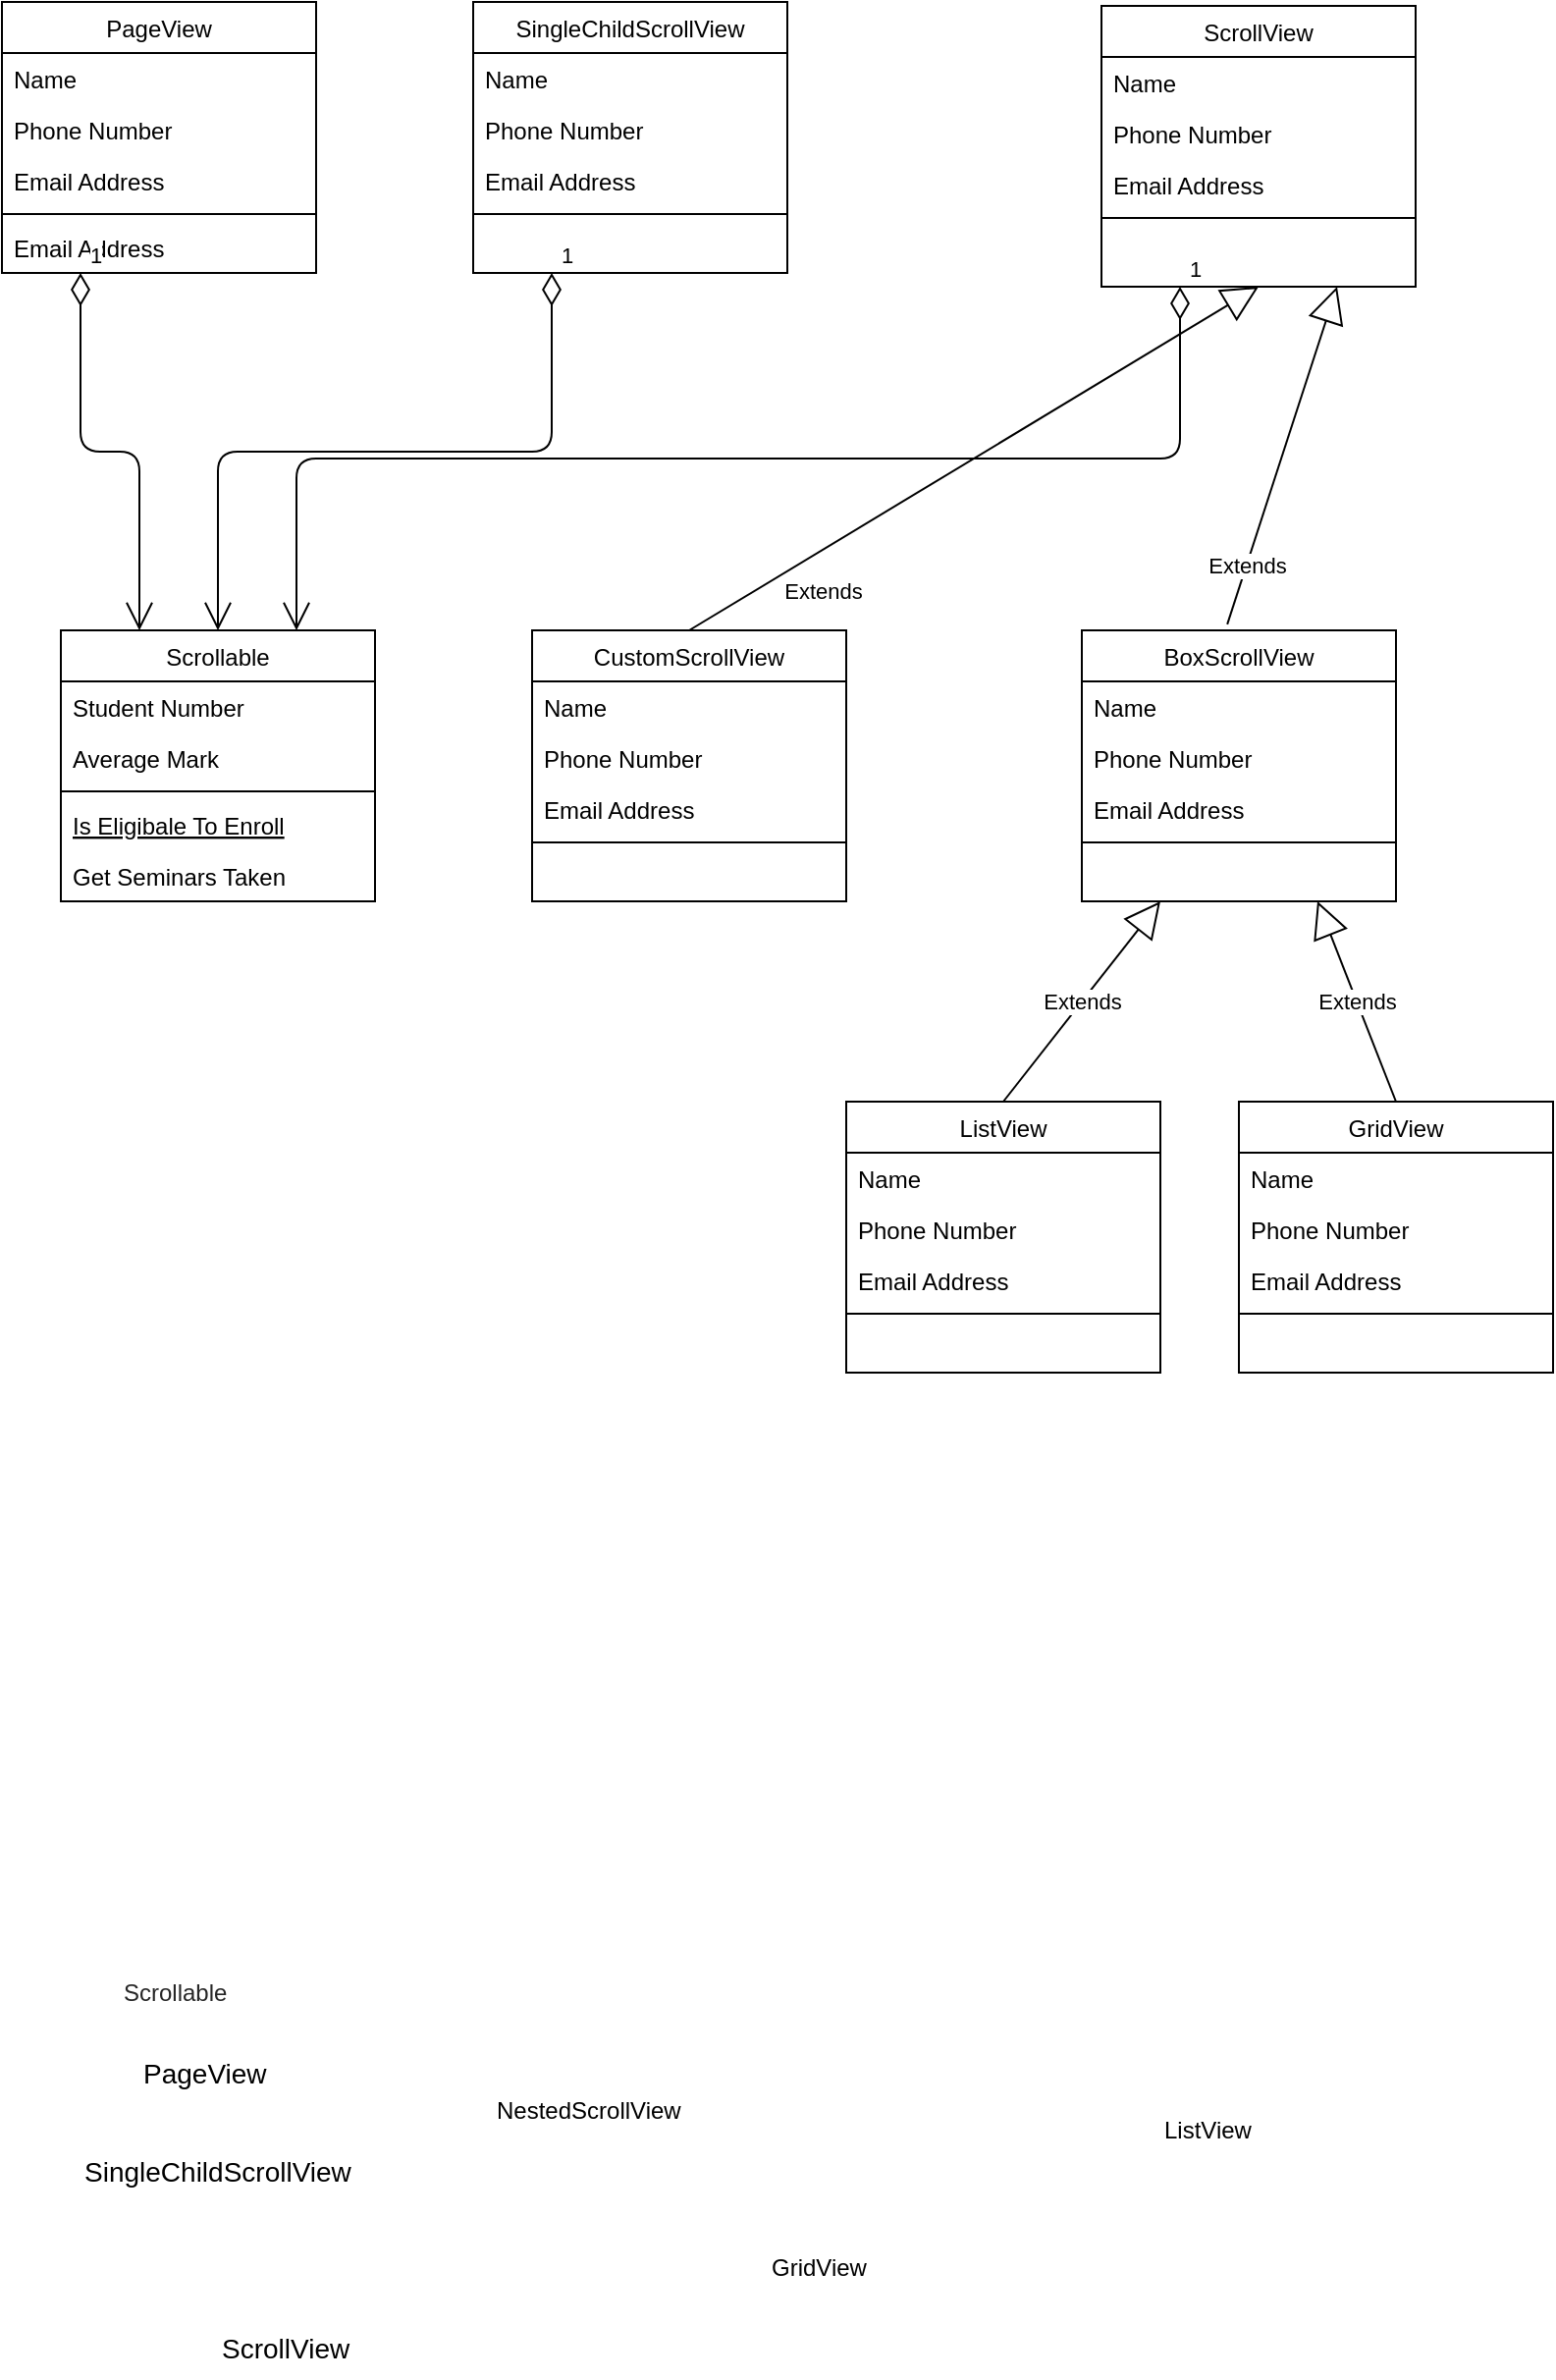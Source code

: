 <mxfile version="14.5.4" type="github">
  <diagram id="C5RBs43oDa-KdzZeNtuy" name="Page-1">
    <mxGraphModel dx="946" dy="552" grid="1" gridSize="10" guides="1" tooltips="1" connect="1" arrows="1" fold="1" page="1" pageScale="1" pageWidth="827" pageHeight="1169" math="0" shadow="0">
      <root>
        <mxCell id="WIyWlLk6GJQsqaUBKTNV-0" />
        <mxCell id="WIyWlLk6GJQsqaUBKTNV-1" parent="WIyWlLk6GJQsqaUBKTNV-0" />
        <mxCell id="zkfFHV4jXpPFQw0GAbJ--0" value="PageView" style="swimlane;fontStyle=0;align=center;verticalAlign=top;childLayout=stackLayout;horizontal=1;startSize=26;horizontalStack=0;resizeParent=1;resizeLast=0;collapsible=1;marginBottom=0;rounded=0;shadow=0;strokeWidth=1;" parent="WIyWlLk6GJQsqaUBKTNV-1" vertex="1">
          <mxGeometry x="10" y="440" width="160" height="138" as="geometry">
            <mxRectangle x="230" y="140" width="160" height="26" as="alternateBounds" />
          </mxGeometry>
        </mxCell>
        <mxCell id="zkfFHV4jXpPFQw0GAbJ--1" value="Name" style="text;align=left;verticalAlign=top;spacingLeft=4;spacingRight=4;overflow=hidden;rotatable=0;points=[[0,0.5],[1,0.5]];portConstraint=eastwest;" parent="zkfFHV4jXpPFQw0GAbJ--0" vertex="1">
          <mxGeometry y="26" width="160" height="26" as="geometry" />
        </mxCell>
        <mxCell id="zkfFHV4jXpPFQw0GAbJ--2" value="Phone Number" style="text;align=left;verticalAlign=top;spacingLeft=4;spacingRight=4;overflow=hidden;rotatable=0;points=[[0,0.5],[1,0.5]];portConstraint=eastwest;rounded=0;shadow=0;html=0;" parent="zkfFHV4jXpPFQw0GAbJ--0" vertex="1">
          <mxGeometry y="52" width="160" height="26" as="geometry" />
        </mxCell>
        <mxCell id="zkfFHV4jXpPFQw0GAbJ--3" value="Email Address" style="text;align=left;verticalAlign=top;spacingLeft=4;spacingRight=4;overflow=hidden;rotatable=0;points=[[0,0.5],[1,0.5]];portConstraint=eastwest;rounded=0;shadow=0;html=0;" parent="zkfFHV4jXpPFQw0GAbJ--0" vertex="1">
          <mxGeometry y="78" width="160" height="26" as="geometry" />
        </mxCell>
        <mxCell id="zkfFHV4jXpPFQw0GAbJ--4" value="" style="line;html=1;strokeWidth=1;align=left;verticalAlign=middle;spacingTop=-1;spacingLeft=3;spacingRight=3;rotatable=0;labelPosition=right;points=[];portConstraint=eastwest;" parent="zkfFHV4jXpPFQw0GAbJ--0" vertex="1">
          <mxGeometry y="104" width="160" height="8" as="geometry" />
        </mxCell>
        <mxCell id="mJJ1J6R5ydTCtduM4xo2-4" value="Email Address" style="text;align=left;verticalAlign=top;spacingLeft=4;spacingRight=4;overflow=hidden;rotatable=0;points=[[0,0.5],[1,0.5]];portConstraint=eastwest;rounded=0;shadow=0;html=0;" vertex="1" parent="zkfFHV4jXpPFQw0GAbJ--0">
          <mxGeometry y="112" width="160" height="18" as="geometry" />
        </mxCell>
        <mxCell id="zkfFHV4jXpPFQw0GAbJ--6" value="Scrollable" style="swimlane;fontStyle=0;align=center;verticalAlign=top;childLayout=stackLayout;horizontal=1;startSize=26;horizontalStack=0;resizeParent=1;resizeLast=0;collapsible=1;marginBottom=0;rounded=0;shadow=0;strokeWidth=1;" parent="WIyWlLk6GJQsqaUBKTNV-1" vertex="1">
          <mxGeometry x="40" y="760" width="160" height="138" as="geometry">
            <mxRectangle x="130" y="380" width="160" height="26" as="alternateBounds" />
          </mxGeometry>
        </mxCell>
        <mxCell id="zkfFHV4jXpPFQw0GAbJ--7" value="Student Number" style="text;align=left;verticalAlign=top;spacingLeft=4;spacingRight=4;overflow=hidden;rotatable=0;points=[[0,0.5],[1,0.5]];portConstraint=eastwest;" parent="zkfFHV4jXpPFQw0GAbJ--6" vertex="1">
          <mxGeometry y="26" width="160" height="26" as="geometry" />
        </mxCell>
        <mxCell id="zkfFHV4jXpPFQw0GAbJ--8" value="Average Mark" style="text;align=left;verticalAlign=top;spacingLeft=4;spacingRight=4;overflow=hidden;rotatable=0;points=[[0,0.5],[1,0.5]];portConstraint=eastwest;rounded=0;shadow=0;html=0;" parent="zkfFHV4jXpPFQw0GAbJ--6" vertex="1">
          <mxGeometry y="52" width="160" height="26" as="geometry" />
        </mxCell>
        <mxCell id="zkfFHV4jXpPFQw0GAbJ--9" value="" style="line;html=1;strokeWidth=1;align=left;verticalAlign=middle;spacingTop=-1;spacingLeft=3;spacingRight=3;rotatable=0;labelPosition=right;points=[];portConstraint=eastwest;" parent="zkfFHV4jXpPFQw0GAbJ--6" vertex="1">
          <mxGeometry y="78" width="160" height="8" as="geometry" />
        </mxCell>
        <mxCell id="zkfFHV4jXpPFQw0GAbJ--10" value="Is Eligibale To Enroll" style="text;align=left;verticalAlign=top;spacingLeft=4;spacingRight=4;overflow=hidden;rotatable=0;points=[[0,0.5],[1,0.5]];portConstraint=eastwest;fontStyle=4" parent="zkfFHV4jXpPFQw0GAbJ--6" vertex="1">
          <mxGeometry y="86" width="160" height="26" as="geometry" />
        </mxCell>
        <mxCell id="zkfFHV4jXpPFQw0GAbJ--11" value="Get Seminars Taken" style="text;align=left;verticalAlign=top;spacingLeft=4;spacingRight=4;overflow=hidden;rotatable=0;points=[[0,0.5],[1,0.5]];portConstraint=eastwest;" parent="zkfFHV4jXpPFQw0GAbJ--6" vertex="1">
          <mxGeometry y="112" width="160" height="26" as="geometry" />
        </mxCell>
        <mxCell id="72sYdW-NhgyQ4BgoNzsG-13" value="&lt;meta charset=&quot;utf-8&quot;&gt;&lt;div&gt;&lt;span style=&quot;color: rgb(38 , 38 , 38)&quot;&gt;Scrollable&lt;/span&gt;&lt;/div&gt;" style="text;whiteSpace=wrap;html=1;" parent="WIyWlLk6GJQsqaUBKTNV-1" vertex="1">
          <mxGeometry x="70" y="1440" width="80" height="30" as="geometry" />
        </mxCell>
        <mxCell id="72sYdW-NhgyQ4BgoNzsG-14" value="&lt;meta charset=&quot;utf-8&quot;&gt;&lt;div&gt;&lt;div style=&quot;text-align: center&quot;&gt;&lt;span style=&quot;font-size: 14px&quot;&gt;PageView&lt;/span&gt;&lt;/div&gt;&lt;/div&gt;" style="text;whiteSpace=wrap;html=1;" parent="WIyWlLk6GJQsqaUBKTNV-1" vertex="1">
          <mxGeometry x="80" y="1480" width="90" height="30" as="geometry" />
        </mxCell>
        <mxCell id="72sYdW-NhgyQ4BgoNzsG-15" value="&lt;meta charset=&quot;utf-8&quot;&gt;&lt;div&gt;&lt;div style=&quot;text-align: center&quot;&gt;&lt;span style=&quot;font-size: 14px&quot;&gt;SingleChildScrollView&lt;/span&gt;&lt;/div&gt;&lt;/div&gt;" style="text;whiteSpace=wrap;html=1;" parent="WIyWlLk6GJQsqaUBKTNV-1" vertex="1">
          <mxGeometry x="50" y="1530" width="160" height="30" as="geometry" />
        </mxCell>
        <mxCell id="72sYdW-NhgyQ4BgoNzsG-16" value="&lt;meta charset=&quot;utf-8&quot;&gt;&lt;div&gt;&lt;div style=&quot;text-align: center&quot;&gt;&lt;span style=&quot;font-size: 14px&quot;&gt;ScrollView&lt;/span&gt;&lt;/div&gt;&lt;/div&gt;" style="text;whiteSpace=wrap;html=1;" parent="WIyWlLk6GJQsqaUBKTNV-1" vertex="1">
          <mxGeometry x="120" y="1620" width="90" height="30" as="geometry" />
        </mxCell>
        <mxCell id="72sYdW-NhgyQ4BgoNzsG-18" value="SingleChildScrollView" style="swimlane;fontStyle=0;align=center;verticalAlign=top;childLayout=stackLayout;horizontal=1;startSize=26;horizontalStack=0;resizeParent=1;resizeLast=0;collapsible=1;marginBottom=0;rounded=0;shadow=0;strokeWidth=1;" parent="WIyWlLk6GJQsqaUBKTNV-1" vertex="1">
          <mxGeometry x="250" y="440" width="160" height="138" as="geometry">
            <mxRectangle x="230" y="140" width="160" height="26" as="alternateBounds" />
          </mxGeometry>
        </mxCell>
        <mxCell id="72sYdW-NhgyQ4BgoNzsG-19" value="Name" style="text;align=left;verticalAlign=top;spacingLeft=4;spacingRight=4;overflow=hidden;rotatable=0;points=[[0,0.5],[1,0.5]];portConstraint=eastwest;" parent="72sYdW-NhgyQ4BgoNzsG-18" vertex="1">
          <mxGeometry y="26" width="160" height="26" as="geometry" />
        </mxCell>
        <mxCell id="72sYdW-NhgyQ4BgoNzsG-20" value="Phone Number" style="text;align=left;verticalAlign=top;spacingLeft=4;spacingRight=4;overflow=hidden;rotatable=0;points=[[0,0.5],[1,0.5]];portConstraint=eastwest;rounded=0;shadow=0;html=0;" parent="72sYdW-NhgyQ4BgoNzsG-18" vertex="1">
          <mxGeometry y="52" width="160" height="26" as="geometry" />
        </mxCell>
        <mxCell id="72sYdW-NhgyQ4BgoNzsG-21" value="Email Address" style="text;align=left;verticalAlign=top;spacingLeft=4;spacingRight=4;overflow=hidden;rotatable=0;points=[[0,0.5],[1,0.5]];portConstraint=eastwest;rounded=0;shadow=0;html=0;" parent="72sYdW-NhgyQ4BgoNzsG-18" vertex="1">
          <mxGeometry y="78" width="160" height="26" as="geometry" />
        </mxCell>
        <mxCell id="72sYdW-NhgyQ4BgoNzsG-22" value="" style="line;html=1;strokeWidth=1;align=left;verticalAlign=middle;spacingTop=-1;spacingLeft=3;spacingRight=3;rotatable=0;labelPosition=right;points=[];portConstraint=eastwest;" parent="72sYdW-NhgyQ4BgoNzsG-18" vertex="1">
          <mxGeometry y="104" width="160" height="8" as="geometry" />
        </mxCell>
        <mxCell id="72sYdW-NhgyQ4BgoNzsG-24" value="ScrollView" style="swimlane;fontStyle=0;align=center;verticalAlign=top;childLayout=stackLayout;horizontal=1;startSize=26;horizontalStack=0;resizeParent=1;resizeLast=0;collapsible=1;marginBottom=0;rounded=0;shadow=0;strokeWidth=1;" parent="WIyWlLk6GJQsqaUBKTNV-1" vertex="1">
          <mxGeometry x="570" y="442" width="160" height="143" as="geometry">
            <mxRectangle x="230" y="140" width="160" height="26" as="alternateBounds" />
          </mxGeometry>
        </mxCell>
        <mxCell id="72sYdW-NhgyQ4BgoNzsG-25" value="Name" style="text;align=left;verticalAlign=top;spacingLeft=4;spacingRight=4;overflow=hidden;rotatable=0;points=[[0,0.5],[1,0.5]];portConstraint=eastwest;" parent="72sYdW-NhgyQ4BgoNzsG-24" vertex="1">
          <mxGeometry y="26" width="160" height="26" as="geometry" />
        </mxCell>
        <mxCell id="72sYdW-NhgyQ4BgoNzsG-26" value="Phone Number" style="text;align=left;verticalAlign=top;spacingLeft=4;spacingRight=4;overflow=hidden;rotatable=0;points=[[0,0.5],[1,0.5]];portConstraint=eastwest;rounded=0;shadow=0;html=0;" parent="72sYdW-NhgyQ4BgoNzsG-24" vertex="1">
          <mxGeometry y="52" width="160" height="26" as="geometry" />
        </mxCell>
        <mxCell id="72sYdW-NhgyQ4BgoNzsG-27" value="Email Address" style="text;align=left;verticalAlign=top;spacingLeft=4;spacingRight=4;overflow=hidden;rotatable=0;points=[[0,0.5],[1,0.5]];portConstraint=eastwest;rounded=0;shadow=0;html=0;" parent="72sYdW-NhgyQ4BgoNzsG-24" vertex="1">
          <mxGeometry y="78" width="160" height="26" as="geometry" />
        </mxCell>
        <mxCell id="72sYdW-NhgyQ4BgoNzsG-28" value="" style="line;html=1;strokeWidth=1;align=left;verticalAlign=middle;spacingTop=-1;spacingLeft=3;spacingRight=3;rotatable=0;labelPosition=right;points=[];portConstraint=eastwest;" parent="72sYdW-NhgyQ4BgoNzsG-24" vertex="1">
          <mxGeometry y="104" width="160" height="8" as="geometry" />
        </mxCell>
        <mxCell id="72sYdW-NhgyQ4BgoNzsG-36" value="CustomScrollView" style="swimlane;fontStyle=0;align=center;verticalAlign=top;childLayout=stackLayout;horizontal=1;startSize=26;horizontalStack=0;resizeParent=1;resizeLast=0;collapsible=1;marginBottom=0;rounded=0;shadow=0;strokeWidth=1;" parent="WIyWlLk6GJQsqaUBKTNV-1" vertex="1">
          <mxGeometry x="280" y="760" width="160" height="138" as="geometry">
            <mxRectangle x="230" y="140" width="160" height="26" as="alternateBounds" />
          </mxGeometry>
        </mxCell>
        <mxCell id="72sYdW-NhgyQ4BgoNzsG-37" value="Name" style="text;align=left;verticalAlign=top;spacingLeft=4;spacingRight=4;overflow=hidden;rotatable=0;points=[[0,0.5],[1,0.5]];portConstraint=eastwest;" parent="72sYdW-NhgyQ4BgoNzsG-36" vertex="1">
          <mxGeometry y="26" width="160" height="26" as="geometry" />
        </mxCell>
        <mxCell id="72sYdW-NhgyQ4BgoNzsG-38" value="Phone Number" style="text;align=left;verticalAlign=top;spacingLeft=4;spacingRight=4;overflow=hidden;rotatable=0;points=[[0,0.5],[1,0.5]];portConstraint=eastwest;rounded=0;shadow=0;html=0;" parent="72sYdW-NhgyQ4BgoNzsG-36" vertex="1">
          <mxGeometry y="52" width="160" height="26" as="geometry" />
        </mxCell>
        <mxCell id="72sYdW-NhgyQ4BgoNzsG-39" value="Email Address" style="text;align=left;verticalAlign=top;spacingLeft=4;spacingRight=4;overflow=hidden;rotatable=0;points=[[0,0.5],[1,0.5]];portConstraint=eastwest;rounded=0;shadow=0;html=0;" parent="72sYdW-NhgyQ4BgoNzsG-36" vertex="1">
          <mxGeometry y="78" width="160" height="26" as="geometry" />
        </mxCell>
        <mxCell id="72sYdW-NhgyQ4BgoNzsG-40" value="" style="line;html=1;strokeWidth=1;align=left;verticalAlign=middle;spacingTop=-1;spacingLeft=3;spacingRight=3;rotatable=0;labelPosition=right;points=[];portConstraint=eastwest;" parent="72sYdW-NhgyQ4BgoNzsG-36" vertex="1">
          <mxGeometry y="104" width="160" height="8" as="geometry" />
        </mxCell>
        <mxCell id="72sYdW-NhgyQ4BgoNzsG-41" value="BoxScrollView" style="swimlane;fontStyle=0;align=center;verticalAlign=top;childLayout=stackLayout;horizontal=1;startSize=26;horizontalStack=0;resizeParent=1;resizeLast=0;collapsible=1;marginBottom=0;rounded=0;shadow=0;strokeWidth=1;" parent="WIyWlLk6GJQsqaUBKTNV-1" vertex="1">
          <mxGeometry x="560" y="760" width="160" height="138" as="geometry">
            <mxRectangle x="230" y="140" width="160" height="26" as="alternateBounds" />
          </mxGeometry>
        </mxCell>
        <mxCell id="72sYdW-NhgyQ4BgoNzsG-42" value="Name" style="text;align=left;verticalAlign=top;spacingLeft=4;spacingRight=4;overflow=hidden;rotatable=0;points=[[0,0.5],[1,0.5]];portConstraint=eastwest;" parent="72sYdW-NhgyQ4BgoNzsG-41" vertex="1">
          <mxGeometry y="26" width="160" height="26" as="geometry" />
        </mxCell>
        <mxCell id="72sYdW-NhgyQ4BgoNzsG-43" value="Phone Number" style="text;align=left;verticalAlign=top;spacingLeft=4;spacingRight=4;overflow=hidden;rotatable=0;points=[[0,0.5],[1,0.5]];portConstraint=eastwest;rounded=0;shadow=0;html=0;" parent="72sYdW-NhgyQ4BgoNzsG-41" vertex="1">
          <mxGeometry y="52" width="160" height="26" as="geometry" />
        </mxCell>
        <mxCell id="72sYdW-NhgyQ4BgoNzsG-44" value="Email Address" style="text;align=left;verticalAlign=top;spacingLeft=4;spacingRight=4;overflow=hidden;rotatable=0;points=[[0,0.5],[1,0.5]];portConstraint=eastwest;rounded=0;shadow=0;html=0;" parent="72sYdW-NhgyQ4BgoNzsG-41" vertex="1">
          <mxGeometry y="78" width="160" height="26" as="geometry" />
        </mxCell>
        <mxCell id="72sYdW-NhgyQ4BgoNzsG-45" value="" style="line;html=1;strokeWidth=1;align=left;verticalAlign=middle;spacingTop=-1;spacingLeft=3;spacingRight=3;rotatable=0;labelPosition=right;points=[];portConstraint=eastwest;" parent="72sYdW-NhgyQ4BgoNzsG-41" vertex="1">
          <mxGeometry y="104" width="160" height="8" as="geometry" />
        </mxCell>
        <mxCell id="72sYdW-NhgyQ4BgoNzsG-46" value="Extends" style="endArrow=block;endSize=16;endFill=0;html=1;entryX=0.5;entryY=1;entryDx=0;entryDy=0;exitX=0.5;exitY=0;exitDx=0;exitDy=0;" parent="WIyWlLk6GJQsqaUBKTNV-1" source="72sYdW-NhgyQ4BgoNzsG-36" target="72sYdW-NhgyQ4BgoNzsG-24" edge="1">
          <mxGeometry x="-0.594" y="-18" width="160" relative="1" as="geometry">
            <mxPoint x="430" y="760" as="sourcePoint" />
            <mxPoint x="590" y="760" as="targetPoint" />
            <mxPoint as="offset" />
          </mxGeometry>
        </mxCell>
        <mxCell id="72sYdW-NhgyQ4BgoNzsG-47" value="Extends" style="endArrow=block;endSize=16;endFill=0;html=1;exitX=0.463;exitY=-0.022;exitDx=0;exitDy=0;exitPerimeter=0;entryX=0.75;entryY=1;entryDx=0;entryDy=0;" parent="WIyWlLk6GJQsqaUBKTNV-1" source="72sYdW-NhgyQ4BgoNzsG-41" target="72sYdW-NhgyQ4BgoNzsG-24" edge="1">
          <mxGeometry x="-0.645" width="160" relative="1" as="geometry">
            <mxPoint x="530" y="750" as="sourcePoint" />
            <mxPoint x="680" y="570" as="targetPoint" />
            <mxPoint as="offset" />
          </mxGeometry>
        </mxCell>
        <mxCell id="72sYdW-NhgyQ4BgoNzsG-51" value="1" style="endArrow=open;html=1;endSize=12;startArrow=diamondThin;startSize=14;startFill=0;edgeStyle=orthogonalEdgeStyle;align=left;verticalAlign=bottom;entryX=0.75;entryY=0;entryDx=0;entryDy=0;exitX=0.25;exitY=1;exitDx=0;exitDy=0;" parent="WIyWlLk6GJQsqaUBKTNV-1" source="72sYdW-NhgyQ4BgoNzsG-24" target="zkfFHV4jXpPFQw0GAbJ--6" edge="1">
          <mxGeometry x="-1" y="3" relative="1" as="geometry">
            <mxPoint x="430" y="620" as="sourcePoint" />
            <mxPoint x="590" y="620" as="targetPoint" />
          </mxGeometry>
        </mxCell>
        <mxCell id="mJJ1J6R5ydTCtduM4xo2-2" value="1" style="endArrow=open;html=1;endSize=12;startArrow=diamondThin;startSize=14;startFill=0;edgeStyle=orthogonalEdgeStyle;align=left;verticalAlign=bottom;exitX=0.25;exitY=1;exitDx=0;exitDy=0;entryX=0.25;entryY=0;entryDx=0;entryDy=0;" edge="1" parent="WIyWlLk6GJQsqaUBKTNV-1" source="zkfFHV4jXpPFQw0GAbJ--0" target="zkfFHV4jXpPFQw0GAbJ--6">
          <mxGeometry x="-1" y="3" relative="1" as="geometry">
            <mxPoint x="330" y="710" as="sourcePoint" />
            <mxPoint x="490" y="710" as="targetPoint" />
          </mxGeometry>
        </mxCell>
        <mxCell id="mJJ1J6R5ydTCtduM4xo2-3" value="1" style="endArrow=open;html=1;endSize=12;startArrow=diamondThin;startSize=14;startFill=0;edgeStyle=orthogonalEdgeStyle;align=left;verticalAlign=bottom;entryX=0.5;entryY=0;entryDx=0;entryDy=0;exitX=0.25;exitY=1;exitDx=0;exitDy=0;" edge="1" parent="WIyWlLk6GJQsqaUBKTNV-1" source="72sYdW-NhgyQ4BgoNzsG-18" target="zkfFHV4jXpPFQw0GAbJ--6">
          <mxGeometry x="-1" y="3" relative="1" as="geometry">
            <mxPoint x="330" y="660" as="sourcePoint" />
            <mxPoint x="490" y="660" as="targetPoint" />
          </mxGeometry>
        </mxCell>
        <mxCell id="mJJ1J6R5ydTCtduM4xo2-5" value="&lt;meta charset=&quot;utf-8&quot;&gt;&lt;div&gt;NestedScrollView&lt;/div&gt;" style="text;whiteSpace=wrap;html=1;" vertex="1" parent="WIyWlLk6GJQsqaUBKTNV-1">
          <mxGeometry x="260" y="1500" width="120" height="30" as="geometry" />
        </mxCell>
        <mxCell id="mJJ1J6R5ydTCtduM4xo2-6" value="&lt;meta charset=&quot;utf-8&quot;&gt;&lt;div&gt;ListView&lt;/div&gt;" style="text;whiteSpace=wrap;html=1;" vertex="1" parent="WIyWlLk6GJQsqaUBKTNV-1">
          <mxGeometry x="600" y="1510" width="70" height="30" as="geometry" />
        </mxCell>
        <mxCell id="mJJ1J6R5ydTCtduM4xo2-7" value="&lt;meta charset=&quot;utf-8&quot;&gt;&lt;div&gt;GridView&lt;/div&gt;" style="text;whiteSpace=wrap;html=1;" vertex="1" parent="WIyWlLk6GJQsqaUBKTNV-1">
          <mxGeometry x="400" y="1580" width="70" height="30" as="geometry" />
        </mxCell>
        <mxCell id="mJJ1J6R5ydTCtduM4xo2-8" value="ListView" style="swimlane;fontStyle=0;align=center;verticalAlign=top;childLayout=stackLayout;horizontal=1;startSize=26;horizontalStack=0;resizeParent=1;resizeLast=0;collapsible=1;marginBottom=0;rounded=0;shadow=0;strokeWidth=1;" vertex="1" parent="WIyWlLk6GJQsqaUBKTNV-1">
          <mxGeometry x="440" y="1000" width="160" height="138" as="geometry">
            <mxRectangle x="230" y="140" width="160" height="26" as="alternateBounds" />
          </mxGeometry>
        </mxCell>
        <mxCell id="mJJ1J6R5ydTCtduM4xo2-9" value="Name" style="text;align=left;verticalAlign=top;spacingLeft=4;spacingRight=4;overflow=hidden;rotatable=0;points=[[0,0.5],[1,0.5]];portConstraint=eastwest;" vertex="1" parent="mJJ1J6R5ydTCtduM4xo2-8">
          <mxGeometry y="26" width="160" height="26" as="geometry" />
        </mxCell>
        <mxCell id="mJJ1J6R5ydTCtduM4xo2-10" value="Phone Number" style="text;align=left;verticalAlign=top;spacingLeft=4;spacingRight=4;overflow=hidden;rotatable=0;points=[[0,0.5],[1,0.5]];portConstraint=eastwest;rounded=0;shadow=0;html=0;" vertex="1" parent="mJJ1J6R5ydTCtduM4xo2-8">
          <mxGeometry y="52" width="160" height="26" as="geometry" />
        </mxCell>
        <mxCell id="mJJ1J6R5ydTCtduM4xo2-11" value="Email Address" style="text;align=left;verticalAlign=top;spacingLeft=4;spacingRight=4;overflow=hidden;rotatable=0;points=[[0,0.5],[1,0.5]];portConstraint=eastwest;rounded=0;shadow=0;html=0;" vertex="1" parent="mJJ1J6R5ydTCtduM4xo2-8">
          <mxGeometry y="78" width="160" height="26" as="geometry" />
        </mxCell>
        <mxCell id="mJJ1J6R5ydTCtduM4xo2-12" value="" style="line;html=1;strokeWidth=1;align=left;verticalAlign=middle;spacingTop=-1;spacingLeft=3;spacingRight=3;rotatable=0;labelPosition=right;points=[];portConstraint=eastwest;" vertex="1" parent="mJJ1J6R5ydTCtduM4xo2-8">
          <mxGeometry y="104" width="160" height="8" as="geometry" />
        </mxCell>
        <mxCell id="mJJ1J6R5ydTCtduM4xo2-13" value="GridView" style="swimlane;fontStyle=0;align=center;verticalAlign=top;childLayout=stackLayout;horizontal=1;startSize=26;horizontalStack=0;resizeParent=1;resizeLast=0;collapsible=1;marginBottom=0;rounded=0;shadow=0;strokeWidth=1;" vertex="1" parent="WIyWlLk6GJQsqaUBKTNV-1">
          <mxGeometry x="640" y="1000" width="160" height="138" as="geometry">
            <mxRectangle x="230" y="140" width="160" height="26" as="alternateBounds" />
          </mxGeometry>
        </mxCell>
        <mxCell id="mJJ1J6R5ydTCtduM4xo2-14" value="Name" style="text;align=left;verticalAlign=top;spacingLeft=4;spacingRight=4;overflow=hidden;rotatable=0;points=[[0,0.5],[1,0.5]];portConstraint=eastwest;" vertex="1" parent="mJJ1J6R5ydTCtduM4xo2-13">
          <mxGeometry y="26" width="160" height="26" as="geometry" />
        </mxCell>
        <mxCell id="mJJ1J6R5ydTCtduM4xo2-15" value="Phone Number" style="text;align=left;verticalAlign=top;spacingLeft=4;spacingRight=4;overflow=hidden;rotatable=0;points=[[0,0.5],[1,0.5]];portConstraint=eastwest;rounded=0;shadow=0;html=0;" vertex="1" parent="mJJ1J6R5ydTCtduM4xo2-13">
          <mxGeometry y="52" width="160" height="26" as="geometry" />
        </mxCell>
        <mxCell id="mJJ1J6R5ydTCtduM4xo2-16" value="Email Address" style="text;align=left;verticalAlign=top;spacingLeft=4;spacingRight=4;overflow=hidden;rotatable=0;points=[[0,0.5],[1,0.5]];portConstraint=eastwest;rounded=0;shadow=0;html=0;" vertex="1" parent="mJJ1J6R5ydTCtduM4xo2-13">
          <mxGeometry y="78" width="160" height="26" as="geometry" />
        </mxCell>
        <mxCell id="mJJ1J6R5ydTCtduM4xo2-17" value="" style="line;html=1;strokeWidth=1;align=left;verticalAlign=middle;spacingTop=-1;spacingLeft=3;spacingRight=3;rotatable=0;labelPosition=right;points=[];portConstraint=eastwest;" vertex="1" parent="mJJ1J6R5ydTCtduM4xo2-13">
          <mxGeometry y="104" width="160" height="8" as="geometry" />
        </mxCell>
        <mxCell id="mJJ1J6R5ydTCtduM4xo2-19" value="Extends" style="endArrow=block;endSize=16;endFill=0;html=1;entryX=0.25;entryY=1;entryDx=0;entryDy=0;exitX=0.5;exitY=0;exitDx=0;exitDy=0;" edge="1" parent="WIyWlLk6GJQsqaUBKTNV-1" source="mJJ1J6R5ydTCtduM4xo2-8" target="72sYdW-NhgyQ4BgoNzsG-41">
          <mxGeometry width="160" relative="1" as="geometry">
            <mxPoint x="370" y="900" as="sourcePoint" />
            <mxPoint x="530" y="900" as="targetPoint" />
          </mxGeometry>
        </mxCell>
        <mxCell id="mJJ1J6R5ydTCtduM4xo2-20" value="Extends" style="endArrow=block;endSize=16;endFill=0;html=1;entryX=0.75;entryY=1;entryDx=0;entryDy=0;exitX=0.5;exitY=0;exitDx=0;exitDy=0;" edge="1" parent="WIyWlLk6GJQsqaUBKTNV-1" source="mJJ1J6R5ydTCtduM4xo2-13" target="72sYdW-NhgyQ4BgoNzsG-41">
          <mxGeometry width="160" relative="1" as="geometry">
            <mxPoint x="370" y="900" as="sourcePoint" />
            <mxPoint x="530" y="900" as="targetPoint" />
          </mxGeometry>
        </mxCell>
      </root>
    </mxGraphModel>
  </diagram>
</mxfile>
